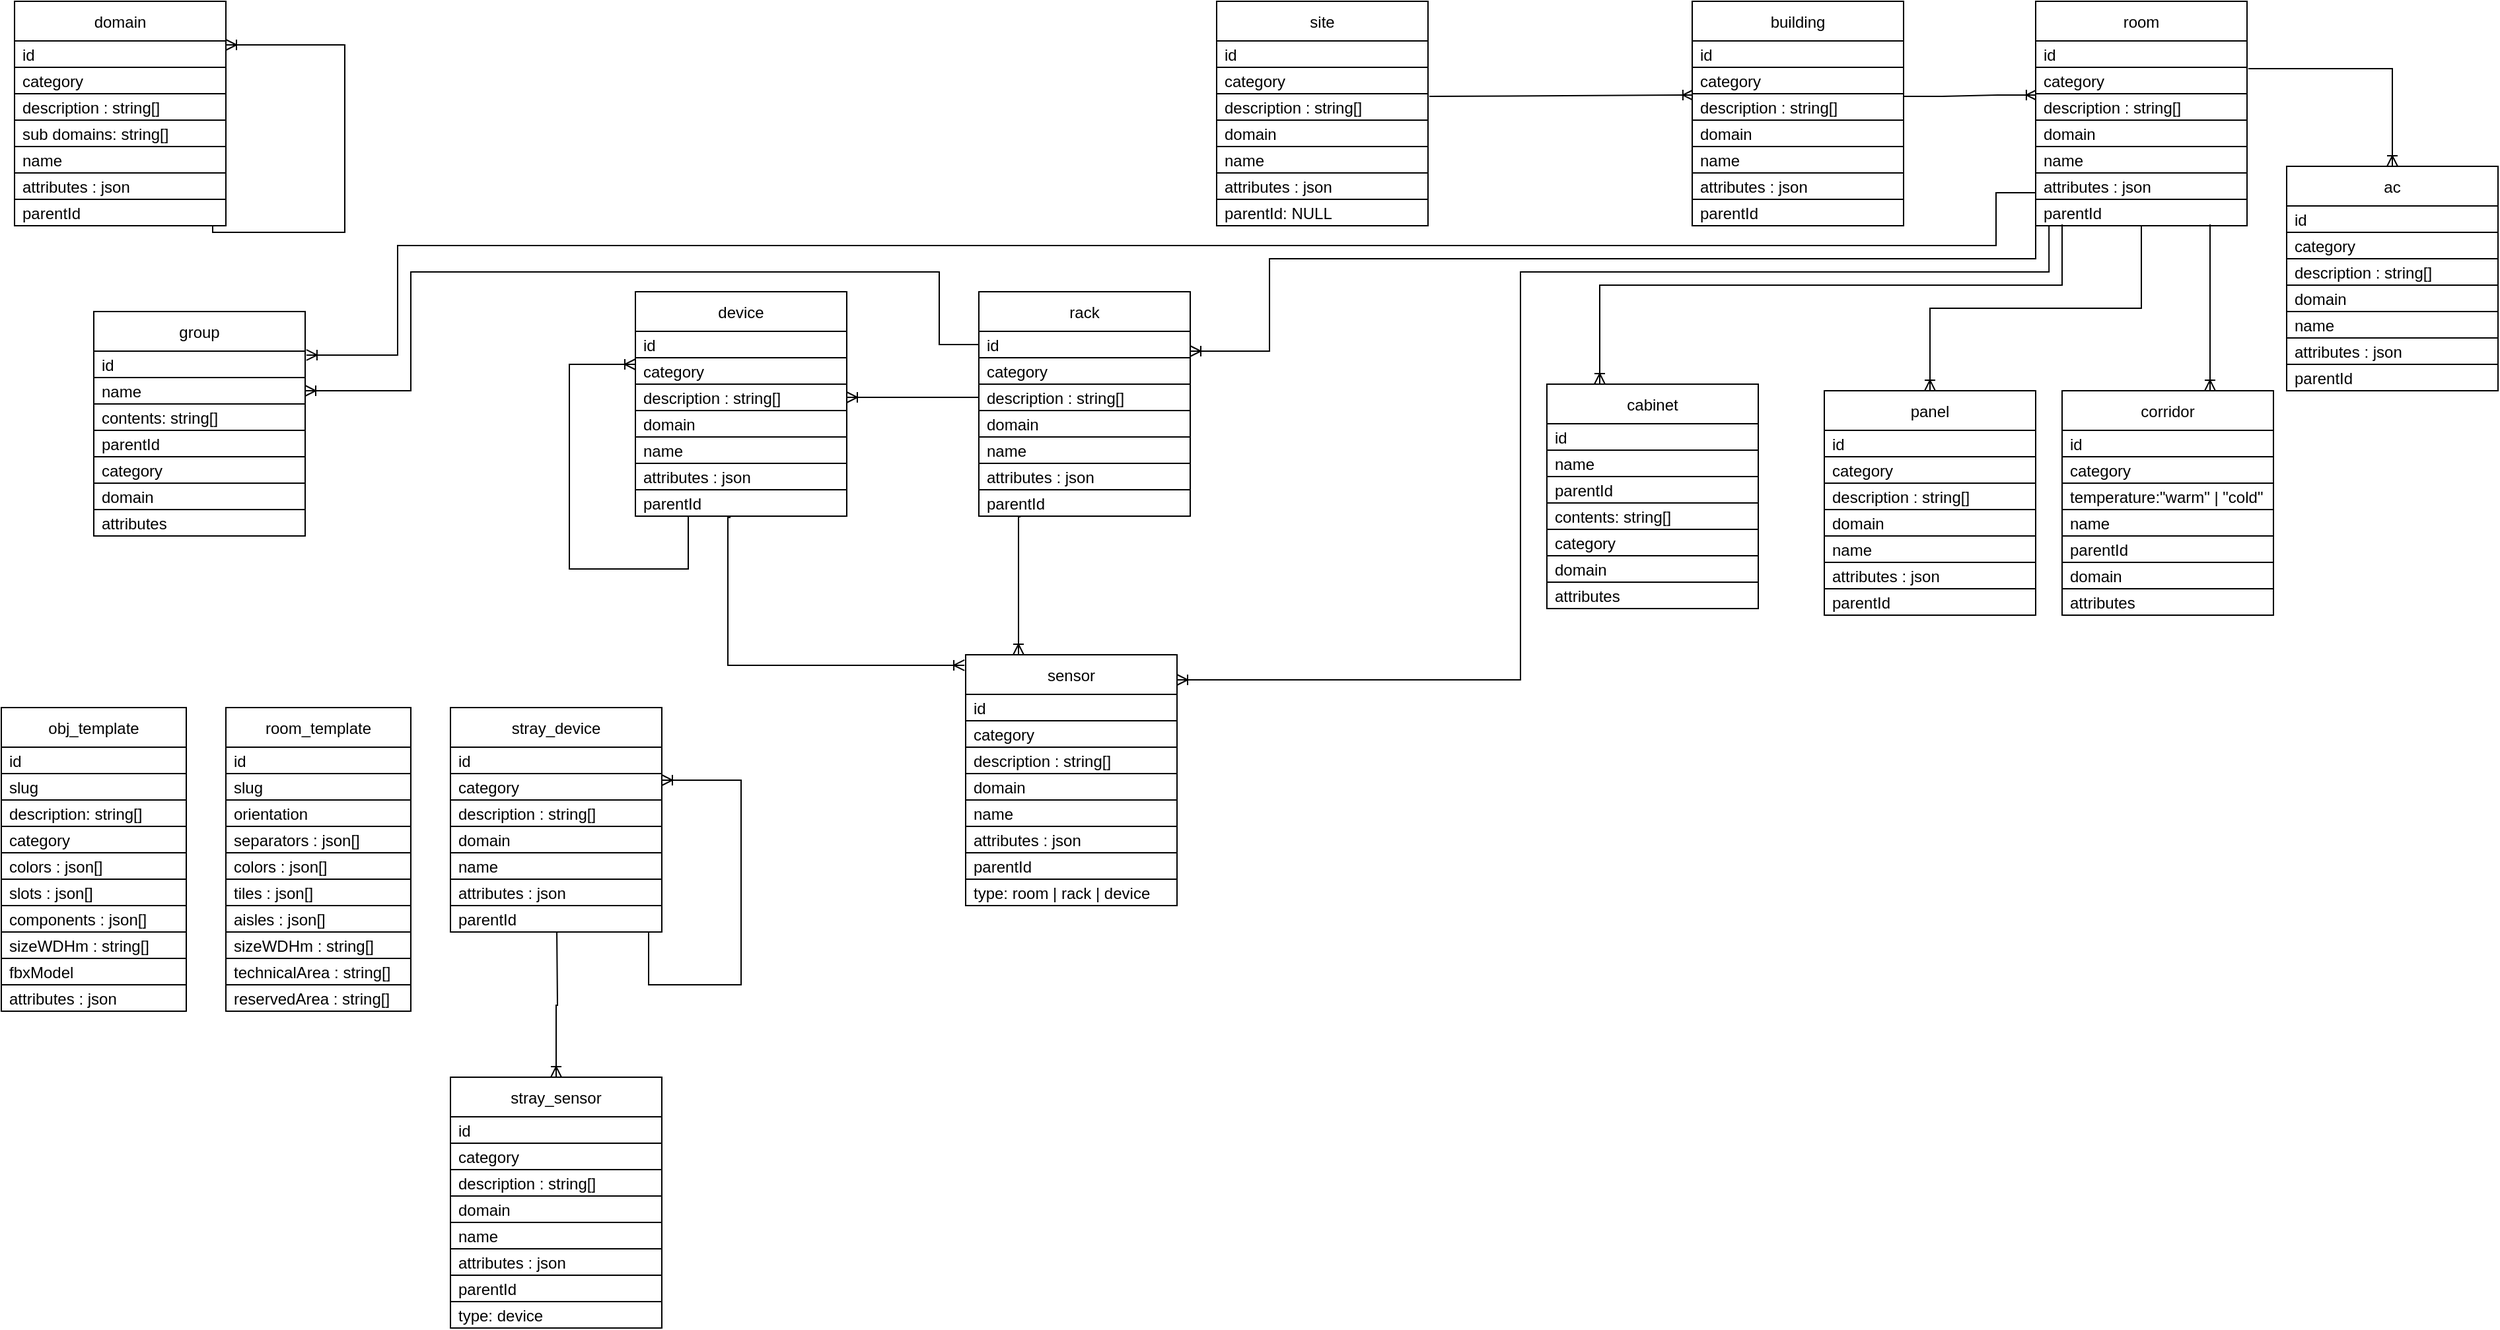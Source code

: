<mxfile version="20.2.2" type="device"><diagram id="meTx0WtoYYpNzqeiQtGs" name="Page-1"><mxGraphModel dx="2613" dy="325" grid="1" gridSize="10" guides="1" tooltips="1" connect="1" arrows="1" fold="1" page="1" pageScale="1" pageWidth="850" pageHeight="1100" math="0" shadow="0"><root><mxCell id="0"/><mxCell id="1" parent="0"/><mxCell id="W4NoNG58DEgdlrmgevyF-1" value="domain" style="swimlane;fontStyle=0;childLayout=stackLayout;horizontal=1;startSize=30;horizontalStack=0;resizeParent=1;resizeParentMax=0;resizeLast=0;collapsible=1;marginBottom=0;fillColor=default;strokeColor=default;fontColor=default;" parent="1" vertex="1"><mxGeometry x="-1040" y="15" width="160" height="170" as="geometry"><mxRectangle x="-50" y="20" width="70" height="30" as="alternateBounds"/></mxGeometry></mxCell><mxCell id="W4NoNG58DEgdlrmgevyF-2" value="id" style="text;strokeColor=default;fillColor=default;align=left;verticalAlign=middle;spacingLeft=4;spacingRight=4;overflow=hidden;points=[[0,0.5],[1,0.5]];portConstraint=eastwest;rotatable=0;fontColor=default;" parent="W4NoNG58DEgdlrmgevyF-1" vertex="1"><mxGeometry y="30" width="160" height="20" as="geometry"/></mxCell><mxCell id="W4NoNG58DEgdlrmgevyF-3" value="category" style="text;strokeColor=default;fillColor=default;align=left;verticalAlign=middle;spacingLeft=4;spacingRight=4;overflow=hidden;points=[[0,0.5],[1,0.5]];portConstraint=eastwest;rotatable=0;fontColor=default;" parent="W4NoNG58DEgdlrmgevyF-1" vertex="1"><mxGeometry y="50" width="160" height="20" as="geometry"/></mxCell><mxCell id="W4NoNG58DEgdlrmgevyF-4" value="description : string[]" style="text;strokeColor=default;fillColor=default;align=left;verticalAlign=middle;spacingLeft=4;spacingRight=4;overflow=hidden;points=[[0,0.5],[1,0.5]];portConstraint=eastwest;rotatable=0;fontColor=default;" parent="W4NoNG58DEgdlrmgevyF-1" vertex="1"><mxGeometry y="70" width="160" height="20" as="geometry"/></mxCell><mxCell id="W4NoNG58DEgdlrmgevyF-47" value="sub domains: string[]" style="text;strokeColor=default;fillColor=default;align=left;verticalAlign=middle;spacingLeft=4;spacingRight=4;overflow=hidden;points=[[0,0.5],[1,0.5]];portConstraint=eastwest;rotatable=0;fontColor=default;" parent="W4NoNG58DEgdlrmgevyF-1" vertex="1"><mxGeometry y="90" width="160" height="20" as="geometry"/></mxCell><mxCell id="W4NoNG58DEgdlrmgevyF-48" value="name" style="text;strokeColor=default;fillColor=default;align=left;verticalAlign=middle;spacingLeft=4;spacingRight=4;overflow=hidden;points=[[0,0.5],[1,0.5]];portConstraint=eastwest;rotatable=0;fontColor=default;" parent="W4NoNG58DEgdlrmgevyF-1" vertex="1"><mxGeometry y="110" width="160" height="20" as="geometry"/></mxCell><mxCell id="W4NoNG58DEgdlrmgevyF-49" value="attributes : json" style="text;strokeColor=default;fillColor=default;align=left;verticalAlign=middle;spacingLeft=4;spacingRight=4;overflow=hidden;points=[[0,0.5],[1,0.5]];portConstraint=eastwest;rotatable=0;fontColor=default;" parent="W4NoNG58DEgdlrmgevyF-1" vertex="1"><mxGeometry y="130" width="160" height="20" as="geometry"/></mxCell><mxCell id="YZww567TsBIArcJfv_mn-127" value="parentId" style="text;strokeColor=default;fillColor=default;align=left;verticalAlign=middle;spacingLeft=4;spacingRight=4;overflow=hidden;points=[[0,0.5],[1,0.5]];portConstraint=eastwest;rotatable=0;fontColor=default;" parent="W4NoNG58DEgdlrmgevyF-1" vertex="1"><mxGeometry y="150" width="160" height="20" as="geometry"/></mxCell><mxCell id="TS3HOMamYgq1db_lCMUw-1" style="edgeStyle=orthogonalEdgeStyle;rounded=0;orthogonalLoop=1;jettySize=auto;html=1;labelBackgroundColor=default;fontColor=default;endArrow=ERoneToMany;endFill=0;strokeColor=default;exitX=0.994;exitY=1;exitDx=0;exitDy=0;exitPerimeter=0;entryX=1;entryY=0.15;entryDx=0;entryDy=0;entryPerimeter=0;" parent="W4NoNG58DEgdlrmgevyF-1" source="YZww567TsBIArcJfv_mn-127" target="W4NoNG58DEgdlrmgevyF-2" edge="1"><mxGeometry relative="1" as="geometry"><mxPoint x="180" y="130" as="sourcePoint"/><mxPoint x="190" y="15" as="targetPoint"/><Array as="points"><mxPoint x="150" y="170"/><mxPoint x="150" y="175"/><mxPoint x="250" y="175"/><mxPoint x="250" y="33"/></Array></mxGeometry></mxCell><mxCell id="W4NoNG58DEgdlrmgevyF-34" value="" style="endArrow=ERoneToMany;html=1;rounded=0;labelBackgroundColor=default;fontColor=default;strokeColor=default;entryX=0.006;entryY=1.05;entryDx=0;entryDy=0;entryPerimeter=0;endFill=0;exitX=1.006;exitY=0.1;exitDx=0;exitDy=0;exitPerimeter=0;" parent="1" source="W4NoNG58DEgdlrmgevyF-55" target="W4NoNG58DEgdlrmgevyF-61" edge="1"><mxGeometry width="50" height="50" relative="1" as="geometry"><mxPoint x="320" y="79" as="sourcePoint"/><mxPoint x="371.96" y="79.01" as="targetPoint"/></mxGeometry></mxCell><mxCell id="W4NoNG58DEgdlrmgevyF-35" value="" style="endArrow=ERoneToMany;html=1;rounded=0;labelBackgroundColor=default;fontColor=default;strokeColor=default;exitX=0.994;exitY=0.1;exitDx=0;exitDy=0;exitPerimeter=0;entryX=0.006;entryY=1.05;entryDx=0;entryDy=0;entryPerimeter=0;edgeStyle=entityRelationEdgeStyle;endFill=0;" parent="1" source="W4NoNG58DEgdlrmgevyF-62" target="W4NoNG58DEgdlrmgevyF-69" edge="1"><mxGeometry width="50" height="50" relative="1" as="geometry"><mxPoint x="511.96" y="80.99" as="sourcePoint"/><mxPoint x="560.98" y="80.99" as="targetPoint"/></mxGeometry></mxCell><mxCell id="W4NoNG58DEgdlrmgevyF-41" value="room_template" style="swimlane;fontStyle=0;childLayout=stackLayout;horizontal=1;startSize=30;horizontalStack=0;resizeParent=1;resizeParentMax=0;resizeLast=0;collapsible=1;marginBottom=0;fontColor=default;strokeColor=default;fillColor=default;" parent="1" vertex="1"><mxGeometry x="-880" y="550" width="140" height="230" as="geometry"/></mxCell><mxCell id="W4NoNG58DEgdlrmgevyF-42" value="id" style="text;strokeColor=default;fillColor=none;align=left;verticalAlign=middle;spacingLeft=4;spacingRight=4;overflow=hidden;points=[[0,0.5],[1,0.5]];portConstraint=eastwest;rotatable=0;fontColor=default;" parent="W4NoNG58DEgdlrmgevyF-41" vertex="1"><mxGeometry y="30" width="140" height="20" as="geometry"/></mxCell><mxCell id="W4NoNG58DEgdlrmgevyF-43" value="slug" style="text;strokeColor=default;fillColor=none;align=left;verticalAlign=middle;spacingLeft=4;spacingRight=4;overflow=hidden;points=[[0,0.5],[1,0.5]];portConstraint=eastwest;rotatable=0;fontColor=default;" parent="W4NoNG58DEgdlrmgevyF-41" vertex="1"><mxGeometry y="50" width="140" height="20" as="geometry"/></mxCell><mxCell id="W4NoNG58DEgdlrmgevyF-44" value="orientation" style="text;strokeColor=default;fillColor=none;align=left;verticalAlign=middle;spacingLeft=4;spacingRight=4;overflow=hidden;points=[[0,0.5],[1,0.5]];portConstraint=eastwest;rotatable=0;fontColor=default;" parent="W4NoNG58DEgdlrmgevyF-41" vertex="1"><mxGeometry y="70" width="140" height="20" as="geometry"/></mxCell><mxCell id="W4NoNG58DEgdlrmgevyF-109" value="separators : json[]" style="text;strokeColor=default;fillColor=none;align=left;verticalAlign=middle;spacingLeft=4;spacingRight=4;overflow=hidden;points=[[0,0.5],[1,0.5]];portConstraint=eastwest;rotatable=0;fontColor=default;" parent="W4NoNG58DEgdlrmgevyF-41" vertex="1"><mxGeometry y="90" width="140" height="20" as="geometry"/></mxCell><mxCell id="W4NoNG58DEgdlrmgevyF-108" value="colors : json[]" style="text;strokeColor=default;fillColor=none;align=left;verticalAlign=middle;spacingLeft=4;spacingRight=4;overflow=hidden;points=[[0,0.5],[1,0.5]];portConstraint=eastwest;rotatable=0;fontColor=default;" parent="W4NoNG58DEgdlrmgevyF-41" vertex="1"><mxGeometry y="110" width="140" height="20" as="geometry"/></mxCell><mxCell id="W4NoNG58DEgdlrmgevyF-107" value="tiles : json[]" style="text;strokeColor=default;fillColor=none;align=left;verticalAlign=middle;spacingLeft=4;spacingRight=4;overflow=hidden;points=[[0,0.5],[1,0.5]];portConstraint=eastwest;rotatable=0;fontColor=default;" parent="W4NoNG58DEgdlrmgevyF-41" vertex="1"><mxGeometry y="130" width="140" height="20" as="geometry"/></mxCell><mxCell id="W4NoNG58DEgdlrmgevyF-106" value="aisles : json[]" style="text;strokeColor=default;fillColor=none;align=left;verticalAlign=middle;spacingLeft=4;spacingRight=4;overflow=hidden;points=[[0,0.5],[1,0.5]];portConstraint=eastwest;rotatable=0;fontColor=default;" parent="W4NoNG58DEgdlrmgevyF-41" vertex="1"><mxGeometry y="150" width="140" height="20" as="geometry"/></mxCell><mxCell id="W4NoNG58DEgdlrmgevyF-105" value="sizeWDHm : string[]" style="text;strokeColor=default;fillColor=none;align=left;verticalAlign=middle;spacingLeft=4;spacingRight=4;overflow=hidden;points=[[0,0.5],[1,0.5]];portConstraint=eastwest;rotatable=0;fontColor=default;" parent="W4NoNG58DEgdlrmgevyF-41" vertex="1"><mxGeometry y="170" width="140" height="20" as="geometry"/></mxCell><mxCell id="W4NoNG58DEgdlrmgevyF-111" value="technicalArea : string[]" style="text;strokeColor=default;fillColor=none;align=left;verticalAlign=middle;spacingLeft=4;spacingRight=4;overflow=hidden;points=[[0,0.5],[1,0.5]];portConstraint=eastwest;rotatable=0;fontColor=default;" parent="W4NoNG58DEgdlrmgevyF-41" vertex="1"><mxGeometry y="190" width="140" height="20" as="geometry"/></mxCell><mxCell id="W4NoNG58DEgdlrmgevyF-110" value="reservedArea : string[] " style="text;strokeColor=default;fillColor=none;align=left;verticalAlign=middle;spacingLeft=4;spacingRight=4;overflow=hidden;points=[[0,0.5],[1,0.5]];portConstraint=eastwest;rotatable=0;fontColor=default;" parent="W4NoNG58DEgdlrmgevyF-41" vertex="1"><mxGeometry y="210" width="140" height="20" as="geometry"/></mxCell><mxCell id="W4NoNG58DEgdlrmgevyF-52" value="site" style="swimlane;fontStyle=0;childLayout=stackLayout;horizontal=1;startSize=30;horizontalStack=0;resizeParent=1;resizeParentMax=0;resizeLast=0;collapsible=1;marginBottom=0;fillColor=default;strokeColor=default;fontColor=default;" parent="1" vertex="1"><mxGeometry x="-130" y="15" width="160" height="170" as="geometry"><mxRectangle x="-50" y="20" width="70" height="30" as="alternateBounds"/></mxGeometry></mxCell><mxCell id="W4NoNG58DEgdlrmgevyF-53" value="id" style="text;strokeColor=default;fillColor=default;align=left;verticalAlign=middle;spacingLeft=4;spacingRight=4;overflow=hidden;points=[[0,0.5],[1,0.5]];portConstraint=eastwest;rotatable=0;fontColor=default;" parent="W4NoNG58DEgdlrmgevyF-52" vertex="1"><mxGeometry y="30" width="160" height="20" as="geometry"/></mxCell><mxCell id="W4NoNG58DEgdlrmgevyF-54" value="category" style="text;strokeColor=default;fillColor=default;align=left;verticalAlign=middle;spacingLeft=4;spacingRight=4;overflow=hidden;points=[[0,0.5],[1,0.5]];portConstraint=eastwest;rotatable=0;fontColor=default;" parent="W4NoNG58DEgdlrmgevyF-52" vertex="1"><mxGeometry y="50" width="160" height="20" as="geometry"/></mxCell><mxCell id="W4NoNG58DEgdlrmgevyF-55" value="description : string[]" style="text;strokeColor=default;fillColor=default;align=left;verticalAlign=middle;spacingLeft=4;spacingRight=4;overflow=hidden;points=[[0,0.5],[1,0.5]];portConstraint=eastwest;rotatable=0;fontColor=default;" parent="W4NoNG58DEgdlrmgevyF-52" vertex="1"><mxGeometry y="70" width="160" height="20" as="geometry"/></mxCell><mxCell id="W4NoNG58DEgdlrmgevyF-56" value="domain" style="text;strokeColor=default;fillColor=default;align=left;verticalAlign=middle;spacingLeft=4;spacingRight=4;overflow=hidden;points=[[0,0.5],[1,0.5]];portConstraint=eastwest;rotatable=0;fontColor=default;" parent="W4NoNG58DEgdlrmgevyF-52" vertex="1"><mxGeometry y="90" width="160" height="20" as="geometry"/></mxCell><mxCell id="W4NoNG58DEgdlrmgevyF-57" value="name" style="text;strokeColor=default;fillColor=default;align=left;verticalAlign=middle;spacingLeft=4;spacingRight=4;overflow=hidden;points=[[0,0.5],[1,0.5]];portConstraint=eastwest;rotatable=0;fontColor=default;" parent="W4NoNG58DEgdlrmgevyF-52" vertex="1"><mxGeometry y="110" width="160" height="20" as="geometry"/></mxCell><mxCell id="W4NoNG58DEgdlrmgevyF-58" value="attributes : json" style="text;strokeColor=default;fillColor=default;align=left;verticalAlign=middle;spacingLeft=4;spacingRight=4;overflow=hidden;points=[[0,0.5],[1,0.5]];portConstraint=eastwest;rotatable=0;fontColor=default;" parent="W4NoNG58DEgdlrmgevyF-52" vertex="1"><mxGeometry y="130" width="160" height="20" as="geometry"/></mxCell><mxCell id="YZww567TsBIArcJfv_mn-128" value="parentId: NULL" style="text;strokeColor=default;fillColor=default;align=left;verticalAlign=middle;spacingLeft=4;spacingRight=4;overflow=hidden;points=[[0,0.5],[1,0.5]];portConstraint=eastwest;rotatable=0;fontColor=default;" parent="W4NoNG58DEgdlrmgevyF-52" vertex="1"><mxGeometry y="150" width="160" height="20" as="geometry"/></mxCell><mxCell id="W4NoNG58DEgdlrmgevyF-59" value="building" style="swimlane;fontStyle=0;childLayout=stackLayout;horizontal=1;startSize=30;horizontalStack=0;resizeParent=1;resizeParentMax=0;resizeLast=0;collapsible=1;marginBottom=0;fillColor=default;strokeColor=default;fontColor=default;" parent="1" vertex="1"><mxGeometry x="230" y="15" width="160" height="170" as="geometry"><mxRectangle x="-50" y="20" width="70" height="30" as="alternateBounds"/></mxGeometry></mxCell><mxCell id="W4NoNG58DEgdlrmgevyF-60" value="id" style="text;strokeColor=default;fillColor=default;align=left;verticalAlign=middle;spacingLeft=4;spacingRight=4;overflow=hidden;points=[[0,0.5],[1,0.5]];portConstraint=eastwest;rotatable=0;fontColor=default;" parent="W4NoNG58DEgdlrmgevyF-59" vertex="1"><mxGeometry y="30" width="160" height="20" as="geometry"/></mxCell><mxCell id="W4NoNG58DEgdlrmgevyF-61" value="category" style="text;strokeColor=default;fillColor=default;align=left;verticalAlign=middle;spacingLeft=4;spacingRight=4;overflow=hidden;points=[[0,0.5],[1,0.5]];portConstraint=eastwest;rotatable=0;fontColor=default;" parent="W4NoNG58DEgdlrmgevyF-59" vertex="1"><mxGeometry y="50" width="160" height="20" as="geometry"/></mxCell><mxCell id="W4NoNG58DEgdlrmgevyF-62" value="description : string[]" style="text;strokeColor=default;fillColor=default;align=left;verticalAlign=middle;spacingLeft=4;spacingRight=4;overflow=hidden;points=[[0,0.5],[1,0.5]];portConstraint=eastwest;rotatable=0;fontColor=default;" parent="W4NoNG58DEgdlrmgevyF-59" vertex="1"><mxGeometry y="70" width="160" height="20" as="geometry"/></mxCell><mxCell id="W4NoNG58DEgdlrmgevyF-63" value="domain" style="text;strokeColor=default;fillColor=default;align=left;verticalAlign=middle;spacingLeft=4;spacingRight=4;overflow=hidden;points=[[0,0.5],[1,0.5]];portConstraint=eastwest;rotatable=0;fontColor=default;" parent="W4NoNG58DEgdlrmgevyF-59" vertex="1"><mxGeometry y="90" width="160" height="20" as="geometry"/></mxCell><mxCell id="W4NoNG58DEgdlrmgevyF-64" value="name" style="text;strokeColor=default;fillColor=default;align=left;verticalAlign=middle;spacingLeft=4;spacingRight=4;overflow=hidden;points=[[0,0.5],[1,0.5]];portConstraint=eastwest;rotatable=0;fontColor=default;" parent="W4NoNG58DEgdlrmgevyF-59" vertex="1"><mxGeometry y="110" width="160" height="20" as="geometry"/></mxCell><mxCell id="W4NoNG58DEgdlrmgevyF-65" value="attributes : json" style="text;strokeColor=default;fillColor=default;align=left;verticalAlign=middle;spacingLeft=4;spacingRight=4;overflow=hidden;points=[[0,0.5],[1,0.5]];portConstraint=eastwest;rotatable=0;fontColor=default;" parent="W4NoNG58DEgdlrmgevyF-59" vertex="1"><mxGeometry y="130" width="160" height="20" as="geometry"/></mxCell><mxCell id="YZww567TsBIArcJfv_mn-129" value="parentId" style="text;strokeColor=default;fillColor=default;align=left;verticalAlign=middle;spacingLeft=4;spacingRight=4;overflow=hidden;points=[[0,0.5],[1,0.5]];portConstraint=eastwest;rotatable=0;fontColor=default;" parent="W4NoNG58DEgdlrmgevyF-59" vertex="1"><mxGeometry y="150" width="160" height="20" as="geometry"/></mxCell><mxCell id="W4NoNG58DEgdlrmgevyF-67" value="room" style="swimlane;fontStyle=0;childLayout=stackLayout;horizontal=1;startSize=30;horizontalStack=0;resizeParent=1;resizeParentMax=0;resizeLast=0;collapsible=1;marginBottom=0;fillColor=default;strokeColor=default;fontColor=default;" parent="1" vertex="1"><mxGeometry x="490" y="15" width="160" height="170" as="geometry"><mxRectangle x="-50" y="20" width="70" height="30" as="alternateBounds"/></mxGeometry></mxCell><mxCell id="W4NoNG58DEgdlrmgevyF-68" value="id" style="text;strokeColor=default;fillColor=default;align=left;verticalAlign=middle;spacingLeft=4;spacingRight=4;overflow=hidden;points=[[0,0.5],[1,0.5]];portConstraint=eastwest;rotatable=0;fontColor=default;" parent="W4NoNG58DEgdlrmgevyF-67" vertex="1"><mxGeometry y="30" width="160" height="20" as="geometry"/></mxCell><mxCell id="W4NoNG58DEgdlrmgevyF-69" value="category" style="text;strokeColor=default;fillColor=default;align=left;verticalAlign=middle;spacingLeft=4;spacingRight=4;overflow=hidden;points=[[0,0.5],[1,0.5]];portConstraint=eastwest;rotatable=0;fontColor=default;" parent="W4NoNG58DEgdlrmgevyF-67" vertex="1"><mxGeometry y="50" width="160" height="20" as="geometry"/></mxCell><mxCell id="W4NoNG58DEgdlrmgevyF-70" value="description : string[]" style="text;strokeColor=default;fillColor=default;align=left;verticalAlign=middle;spacingLeft=4;spacingRight=4;overflow=hidden;points=[[0,0.5],[1,0.5]];portConstraint=eastwest;rotatable=0;fontColor=default;" parent="W4NoNG58DEgdlrmgevyF-67" vertex="1"><mxGeometry y="70" width="160" height="20" as="geometry"/></mxCell><mxCell id="W4NoNG58DEgdlrmgevyF-71" value="domain" style="text;strokeColor=default;fillColor=default;align=left;verticalAlign=middle;spacingLeft=4;spacingRight=4;overflow=hidden;points=[[0,0.5],[1,0.5]];portConstraint=eastwest;rotatable=0;fontColor=default;" parent="W4NoNG58DEgdlrmgevyF-67" vertex="1"><mxGeometry y="90" width="160" height="20" as="geometry"/></mxCell><mxCell id="W4NoNG58DEgdlrmgevyF-72" value="name" style="text;strokeColor=default;fillColor=default;align=left;verticalAlign=middle;spacingLeft=4;spacingRight=4;overflow=hidden;points=[[0,0.5],[1,0.5]];portConstraint=eastwest;rotatable=0;fontColor=default;" parent="W4NoNG58DEgdlrmgevyF-67" vertex="1"><mxGeometry y="110" width="160" height="20" as="geometry"/></mxCell><mxCell id="W4NoNG58DEgdlrmgevyF-73" value="attributes : json" style="text;strokeColor=default;fillColor=default;align=left;verticalAlign=middle;spacingLeft=4;spacingRight=4;overflow=hidden;points=[[0,0.5],[1,0.5]];portConstraint=eastwest;rotatable=0;fontColor=default;" parent="W4NoNG58DEgdlrmgevyF-67" vertex="1"><mxGeometry y="130" width="160" height="20" as="geometry"/></mxCell><mxCell id="W4NoNG58DEgdlrmgevyF-74" value="" style="text;strokeColor=default;fillColor=default;align=left;verticalAlign=middle;spacingLeft=4;spacingRight=4;overflow=hidden;points=[[0,0.5],[1,0.5]];portConstraint=eastwest;rotatable=0;fontColor=default;" parent="W4NoNG58DEgdlrmgevyF-67" vertex="1"><mxGeometry y="150" width="160" as="geometry"/></mxCell><mxCell id="W4NoNG58DEgdlrmgevyF-75" value="" style="text;strokeColor=default;fillColor=default;align=left;verticalAlign=middle;spacingLeft=4;spacingRight=4;overflow=hidden;points=[[0,0.5],[1,0.5]];portConstraint=eastwest;rotatable=0;fontColor=default;" parent="W4NoNG58DEgdlrmgevyF-67" vertex="1"><mxGeometry y="150" width="160" as="geometry"/></mxCell><mxCell id="W4NoNG58DEgdlrmgevyF-81" value="" style="text;strokeColor=default;fillColor=default;align=left;verticalAlign=middle;spacingLeft=4;spacingRight=4;overflow=hidden;points=[[0,0.5],[1,0.5]];portConstraint=eastwest;rotatable=0;fontColor=default;" parent="W4NoNG58DEgdlrmgevyF-67" vertex="1"><mxGeometry y="150" width="160" as="geometry"/></mxCell><mxCell id="YZww567TsBIArcJfv_mn-132" value="parentId" style="text;strokeColor=default;fillColor=default;align=left;verticalAlign=middle;spacingLeft=4;spacingRight=4;overflow=hidden;points=[[0,0.5],[1,0.5]];portConstraint=eastwest;rotatable=0;fontColor=default;" parent="W4NoNG58DEgdlrmgevyF-67" vertex="1"><mxGeometry y="150" width="160" height="20" as="geometry"/></mxCell><mxCell id="W4NoNG58DEgdlrmgevyF-101" style="edgeStyle=orthogonalEdgeStyle;rounded=0;orthogonalLoop=1;jettySize=auto;html=1;exitX=0;exitY=0.5;exitDx=0;exitDy=0;entryX=1;entryY=0.5;entryDx=0;entryDy=0;labelBackgroundColor=default;fontColor=default;endArrow=ERoneToMany;endFill=0;strokeColor=default;" parent="1" source="W4NoNG58DEgdlrmgevyF-82" target="W4NoNG58DEgdlrmgevyF-92" edge="1"><mxGeometry relative="1" as="geometry"><Array as="points"><mxPoint x="-310" y="315"/></Array></mxGeometry></mxCell><mxCell id="W4NoNG58DEgdlrmgevyF-82" value="rack" style="swimlane;fontStyle=0;childLayout=stackLayout;horizontal=1;startSize=30;horizontalStack=0;resizeParent=1;resizeParentMax=0;resizeLast=0;collapsible=1;marginBottom=0;fillColor=default;strokeColor=default;fontColor=default;" parent="1" vertex="1"><mxGeometry x="-310" y="235" width="160" height="170" as="geometry"><mxRectangle x="-50" y="20" width="70" height="30" as="alternateBounds"/></mxGeometry></mxCell><mxCell id="W4NoNG58DEgdlrmgevyF-83" value="id" style="text;strokeColor=default;fillColor=default;align=left;verticalAlign=middle;spacingLeft=4;spacingRight=4;overflow=hidden;points=[[0,0.5],[1,0.5]];portConstraint=eastwest;rotatable=0;fontColor=default;" parent="W4NoNG58DEgdlrmgevyF-82" vertex="1"><mxGeometry y="30" width="160" height="20" as="geometry"/></mxCell><mxCell id="W4NoNG58DEgdlrmgevyF-84" value="category" style="text;strokeColor=default;fillColor=default;align=left;verticalAlign=middle;spacingLeft=4;spacingRight=4;overflow=hidden;points=[[0,0.5],[1,0.5]];portConstraint=eastwest;rotatable=0;fontColor=default;" parent="W4NoNG58DEgdlrmgevyF-82" vertex="1"><mxGeometry y="50" width="160" height="20" as="geometry"/></mxCell><mxCell id="W4NoNG58DEgdlrmgevyF-85" value="description : string[]" style="text;strokeColor=default;fillColor=default;align=left;verticalAlign=middle;spacingLeft=4;spacingRight=4;overflow=hidden;points=[[0,0.5],[1,0.5]];portConstraint=eastwest;rotatable=0;fontColor=default;" parent="W4NoNG58DEgdlrmgevyF-82" vertex="1"><mxGeometry y="70" width="160" height="20" as="geometry"/></mxCell><mxCell id="W4NoNG58DEgdlrmgevyF-86" value="domain" style="text;strokeColor=default;fillColor=default;align=left;verticalAlign=middle;spacingLeft=4;spacingRight=4;overflow=hidden;points=[[0,0.5],[1,0.5]];portConstraint=eastwest;rotatable=0;fontColor=default;" parent="W4NoNG58DEgdlrmgevyF-82" vertex="1"><mxGeometry y="90" width="160" height="20" as="geometry"/></mxCell><mxCell id="W4NoNG58DEgdlrmgevyF-87" value="name" style="text;strokeColor=default;fillColor=default;align=left;verticalAlign=middle;spacingLeft=4;spacingRight=4;overflow=hidden;points=[[0,0.5],[1,0.5]];portConstraint=eastwest;rotatable=0;fontColor=default;" parent="W4NoNG58DEgdlrmgevyF-82" vertex="1"><mxGeometry y="110" width="160" height="20" as="geometry"/></mxCell><mxCell id="W4NoNG58DEgdlrmgevyF-88" value="attributes : json" style="text;strokeColor=default;fillColor=default;align=left;verticalAlign=middle;spacingLeft=4;spacingRight=4;overflow=hidden;points=[[0,0.5],[1,0.5]];portConstraint=eastwest;rotatable=0;fontColor=default;" parent="W4NoNG58DEgdlrmgevyF-82" vertex="1"><mxGeometry y="130" width="160" height="20" as="geometry"/></mxCell><mxCell id="W4NoNG58DEgdlrmgevyF-97" value="parentId" style="text;strokeColor=default;fillColor=default;align=left;verticalAlign=middle;spacingLeft=4;spacingRight=4;overflow=hidden;points=[[0,0.5],[1,0.5]];portConstraint=eastwest;rotatable=0;fontColor=default;" parent="W4NoNG58DEgdlrmgevyF-82" vertex="1"><mxGeometry y="150" width="160" height="20" as="geometry"/></mxCell><mxCell id="W4NoNG58DEgdlrmgevyF-89" value="device" style="swimlane;fontStyle=0;childLayout=stackLayout;horizontal=1;startSize=30;horizontalStack=0;resizeParent=1;resizeParentMax=0;resizeLast=0;collapsible=1;marginBottom=0;fillColor=default;strokeColor=default;fontColor=default;" parent="1" vertex="1"><mxGeometry x="-570" y="235" width="160" height="170" as="geometry"><mxRectangle x="-50" y="20" width="70" height="30" as="alternateBounds"/></mxGeometry></mxCell><mxCell id="W4NoNG58DEgdlrmgevyF-90" value="id" style="text;strokeColor=default;fillColor=default;align=left;verticalAlign=middle;spacingLeft=4;spacingRight=4;overflow=hidden;points=[[0,0.5],[1,0.5]];portConstraint=eastwest;rotatable=0;fontColor=default;" parent="W4NoNG58DEgdlrmgevyF-89" vertex="1"><mxGeometry y="30" width="160" height="20" as="geometry"/></mxCell><mxCell id="W4NoNG58DEgdlrmgevyF-91" value="category" style="text;strokeColor=default;fillColor=default;align=left;verticalAlign=middle;spacingLeft=4;spacingRight=4;overflow=hidden;points=[[0,0.5],[1,0.5]];portConstraint=eastwest;rotatable=0;fontColor=default;" parent="W4NoNG58DEgdlrmgevyF-89" vertex="1"><mxGeometry y="50" width="160" height="20" as="geometry"/></mxCell><mxCell id="W4NoNG58DEgdlrmgevyF-92" value="description : string[]" style="text;strokeColor=default;fillColor=default;align=left;verticalAlign=middle;spacingLeft=4;spacingRight=4;overflow=hidden;points=[[0,0.5],[1,0.5]];portConstraint=eastwest;rotatable=0;fontColor=default;" parent="W4NoNG58DEgdlrmgevyF-89" vertex="1"><mxGeometry y="70" width="160" height="20" as="geometry"/></mxCell><mxCell id="W4NoNG58DEgdlrmgevyF-93" value="domain" style="text;strokeColor=default;fillColor=default;align=left;verticalAlign=middle;spacingLeft=4;spacingRight=4;overflow=hidden;points=[[0,0.5],[1,0.5]];portConstraint=eastwest;rotatable=0;fontColor=default;" parent="W4NoNG58DEgdlrmgevyF-89" vertex="1"><mxGeometry y="90" width="160" height="20" as="geometry"/></mxCell><mxCell id="W4NoNG58DEgdlrmgevyF-94" value="name" style="text;strokeColor=default;fillColor=default;align=left;verticalAlign=middle;spacingLeft=4;spacingRight=4;overflow=hidden;points=[[0,0.5],[1,0.5]];portConstraint=eastwest;rotatable=0;fontColor=default;" parent="W4NoNG58DEgdlrmgevyF-89" vertex="1"><mxGeometry y="110" width="160" height="20" as="geometry"/></mxCell><mxCell id="W4NoNG58DEgdlrmgevyF-95" value="attributes : json" style="text;strokeColor=default;fillColor=default;align=left;verticalAlign=middle;spacingLeft=4;spacingRight=4;overflow=hidden;points=[[0,0.5],[1,0.5]];portConstraint=eastwest;rotatable=0;fontColor=default;" parent="W4NoNG58DEgdlrmgevyF-89" vertex="1"><mxGeometry y="130" width="160" height="20" as="geometry"/></mxCell><mxCell id="W4NoNG58DEgdlrmgevyF-96" value="parentId" style="text;strokeColor=default;fillColor=default;align=left;verticalAlign=middle;spacingLeft=4;spacingRight=4;overflow=hidden;points=[[0,0.5],[1,0.5]];portConstraint=eastwest;rotatable=0;fontColor=default;" parent="W4NoNG58DEgdlrmgevyF-89" vertex="1"><mxGeometry y="150" width="160" height="20" as="geometry"/></mxCell><mxCell id="YZww567TsBIArcJfv_mn-25" style="edgeStyle=orthogonalEdgeStyle;rounded=0;orthogonalLoop=1;jettySize=auto;html=1;labelBackgroundColor=default;fontColor=default;endArrow=ERoneToMany;endFill=0;strokeColor=default;exitX=0.25;exitY=1;exitDx=0;exitDy=0;" parent="W4NoNG58DEgdlrmgevyF-89" source="W4NoNG58DEgdlrmgevyF-89" edge="1"><mxGeometry relative="1" as="geometry"><mxPoint x="65" y="198" as="sourcePoint"/><mxPoint y="55" as="targetPoint"/><Array as="points"><mxPoint x="40" y="210"/><mxPoint x="-50" y="210"/><mxPoint x="-50" y="55"/></Array></mxGeometry></mxCell><mxCell id="W4NoNG58DEgdlrmgevyF-98" value="" style="endArrow=ERoneToMany;html=1;rounded=0;labelBackgroundColor=default;fontColor=default;strokeColor=default;edgeStyle=orthogonalEdgeStyle;endFill=0;exitX=0;exitY=0.5;exitDx=0;exitDy=0;" parent="1" source="W4NoNG58DEgdlrmgevyF-72" edge="1"><mxGeometry width="50" height="50" relative="1" as="geometry"><mxPoint x="440" y="270" as="sourcePoint"/><mxPoint x="-150" y="280" as="targetPoint"/><Array as="points"><mxPoint x="490" y="210"/><mxPoint x="-90" y="210"/><mxPoint x="-90" y="280"/></Array></mxGeometry></mxCell><mxCell id="W4NoNG58DEgdlrmgevyF-119" value="obj_template" style="swimlane;fontStyle=0;childLayout=stackLayout;horizontal=1;startSize=30;horizontalStack=0;resizeParent=1;resizeParentMax=0;resizeLast=0;collapsible=1;marginBottom=0;fontColor=default;strokeColor=default;fillColor=default;" parent="1" vertex="1"><mxGeometry x="-1050" y="550" width="140" height="230" as="geometry"/></mxCell><mxCell id="W4NoNG58DEgdlrmgevyF-120" value="id" style="text;strokeColor=default;fillColor=none;align=left;verticalAlign=middle;spacingLeft=4;spacingRight=4;overflow=hidden;points=[[0,0.5],[1,0.5]];portConstraint=eastwest;rotatable=0;fontColor=default;" parent="W4NoNG58DEgdlrmgevyF-119" vertex="1"><mxGeometry y="30" width="140" height="20" as="geometry"/></mxCell><mxCell id="W4NoNG58DEgdlrmgevyF-121" value="slug" style="text;strokeColor=default;fillColor=none;align=left;verticalAlign=middle;spacingLeft=4;spacingRight=4;overflow=hidden;points=[[0,0.5],[1,0.5]];portConstraint=eastwest;rotatable=0;fontColor=default;" parent="W4NoNG58DEgdlrmgevyF-119" vertex="1"><mxGeometry y="50" width="140" height="20" as="geometry"/></mxCell><mxCell id="W4NoNG58DEgdlrmgevyF-122" value="description: string[]" style="text;strokeColor=default;fillColor=none;align=left;verticalAlign=middle;spacingLeft=4;spacingRight=4;overflow=hidden;points=[[0,0.5],[1,0.5]];portConstraint=eastwest;rotatable=0;fontColor=default;" parent="W4NoNG58DEgdlrmgevyF-119" vertex="1"><mxGeometry y="70" width="140" height="20" as="geometry"/></mxCell><mxCell id="W4NoNG58DEgdlrmgevyF-123" value="category" style="text;strokeColor=default;fillColor=none;align=left;verticalAlign=middle;spacingLeft=4;spacingRight=4;overflow=hidden;points=[[0,0.5],[1,0.5]];portConstraint=eastwest;rotatable=0;fontColor=default;" parent="W4NoNG58DEgdlrmgevyF-119" vertex="1"><mxGeometry y="90" width="140" height="20" as="geometry"/></mxCell><mxCell id="W4NoNG58DEgdlrmgevyF-124" value="colors : json[]" style="text;strokeColor=default;fillColor=none;align=left;verticalAlign=middle;spacingLeft=4;spacingRight=4;overflow=hidden;points=[[0,0.5],[1,0.5]];portConstraint=eastwest;rotatable=0;fontColor=default;" parent="W4NoNG58DEgdlrmgevyF-119" vertex="1"><mxGeometry y="110" width="140" height="20" as="geometry"/></mxCell><mxCell id="W4NoNG58DEgdlrmgevyF-125" value="slots : json[]" style="text;strokeColor=default;fillColor=none;align=left;verticalAlign=middle;spacingLeft=4;spacingRight=4;overflow=hidden;points=[[0,0.5],[1,0.5]];portConstraint=eastwest;rotatable=0;fontColor=default;" parent="W4NoNG58DEgdlrmgevyF-119" vertex="1"><mxGeometry y="130" width="140" height="20" as="geometry"/></mxCell><mxCell id="W4NoNG58DEgdlrmgevyF-126" value="components : json[]" style="text;strokeColor=default;fillColor=none;align=left;verticalAlign=middle;spacingLeft=4;spacingRight=4;overflow=hidden;points=[[0,0.5],[1,0.5]];portConstraint=eastwest;rotatable=0;fontColor=default;" parent="W4NoNG58DEgdlrmgevyF-119" vertex="1"><mxGeometry y="150" width="140" height="20" as="geometry"/></mxCell><mxCell id="W4NoNG58DEgdlrmgevyF-127" value="sizeWDHm : string[]" style="text;strokeColor=default;fillColor=none;align=left;verticalAlign=middle;spacingLeft=4;spacingRight=4;overflow=hidden;points=[[0,0.5],[1,0.5]];portConstraint=eastwest;rotatable=0;fontColor=default;" parent="W4NoNG58DEgdlrmgevyF-119" vertex="1"><mxGeometry y="170" width="140" height="20" as="geometry"/></mxCell><mxCell id="W4NoNG58DEgdlrmgevyF-128" value="fbxModel" style="text;strokeColor=default;fillColor=none;align=left;verticalAlign=middle;spacingLeft=4;spacingRight=4;overflow=hidden;points=[[0,0.5],[1,0.5]];portConstraint=eastwest;rotatable=0;fontColor=default;" parent="W4NoNG58DEgdlrmgevyF-119" vertex="1"><mxGeometry y="190" width="140" height="20" as="geometry"/></mxCell><mxCell id="W4NoNG58DEgdlrmgevyF-129" value="attributes : json" style="text;strokeColor=default;fillColor=none;align=left;verticalAlign=middle;spacingLeft=4;spacingRight=4;overflow=hidden;points=[[0,0.5],[1,0.5]];portConstraint=eastwest;rotatable=0;fontColor=default;" parent="W4NoNG58DEgdlrmgevyF-119" vertex="1"><mxGeometry y="210" width="140" height="20" as="geometry"/></mxCell><mxCell id="YZww567TsBIArcJfv_mn-1" value="sensor" style="swimlane;fontStyle=0;childLayout=stackLayout;horizontal=1;startSize=30;horizontalStack=0;resizeParent=1;resizeParentMax=0;resizeLast=0;collapsible=1;marginBottom=0;fillColor=default;strokeColor=default;fontColor=default;" parent="1" vertex="1"><mxGeometry x="-320" y="510" width="160" height="190" as="geometry"><mxRectangle x="-50" y="20" width="70" height="30" as="alternateBounds"/></mxGeometry></mxCell><mxCell id="YZww567TsBIArcJfv_mn-2" value="id" style="text;strokeColor=default;fillColor=default;align=left;verticalAlign=middle;spacingLeft=4;spacingRight=4;overflow=hidden;points=[[0,0.5],[1,0.5]];portConstraint=eastwest;rotatable=0;fontColor=default;" parent="YZww567TsBIArcJfv_mn-1" vertex="1"><mxGeometry y="30" width="160" height="20" as="geometry"/></mxCell><mxCell id="YZww567TsBIArcJfv_mn-3" value="category" style="text;strokeColor=default;fillColor=default;align=left;verticalAlign=middle;spacingLeft=4;spacingRight=4;overflow=hidden;points=[[0,0.5],[1,0.5]];portConstraint=eastwest;rotatable=0;fontColor=default;" parent="YZww567TsBIArcJfv_mn-1" vertex="1"><mxGeometry y="50" width="160" height="20" as="geometry"/></mxCell><mxCell id="YZww567TsBIArcJfv_mn-4" value="description : string[]" style="text;strokeColor=default;fillColor=default;align=left;verticalAlign=middle;spacingLeft=4;spacingRight=4;overflow=hidden;points=[[0,0.5],[1,0.5]];portConstraint=eastwest;rotatable=0;fontColor=default;" parent="YZww567TsBIArcJfv_mn-1" vertex="1"><mxGeometry y="70" width="160" height="20" as="geometry"/></mxCell><mxCell id="YZww567TsBIArcJfv_mn-5" value="domain" style="text;strokeColor=default;fillColor=default;align=left;verticalAlign=middle;spacingLeft=4;spacingRight=4;overflow=hidden;points=[[0,0.5],[1,0.5]];portConstraint=eastwest;rotatable=0;fontColor=default;" parent="YZww567TsBIArcJfv_mn-1" vertex="1"><mxGeometry y="90" width="160" height="20" as="geometry"/></mxCell><mxCell id="YZww567TsBIArcJfv_mn-6" value="name" style="text;strokeColor=default;fillColor=default;align=left;verticalAlign=middle;spacingLeft=4;spacingRight=4;overflow=hidden;points=[[0,0.5],[1,0.5]];portConstraint=eastwest;rotatable=0;fontColor=default;" parent="YZww567TsBIArcJfv_mn-1" vertex="1"><mxGeometry y="110" width="160" height="20" as="geometry"/></mxCell><mxCell id="YZww567TsBIArcJfv_mn-7" value="attributes : json" style="text;strokeColor=default;fillColor=default;align=left;verticalAlign=middle;spacingLeft=4;spacingRight=4;overflow=hidden;points=[[0,0.5],[1,0.5]];portConstraint=eastwest;rotatable=0;fontColor=default;" parent="YZww567TsBIArcJfv_mn-1" vertex="1"><mxGeometry y="130" width="160" height="20" as="geometry"/></mxCell><mxCell id="YZww567TsBIArcJfv_mn-8" value="parentId" style="text;strokeColor=default;fillColor=default;align=left;verticalAlign=middle;spacingLeft=4;spacingRight=4;overflow=hidden;points=[[0,0.5],[1,0.5]];portConstraint=eastwest;rotatable=0;fontColor=default;" parent="YZww567TsBIArcJfv_mn-1" vertex="1"><mxGeometry y="150" width="160" height="20" as="geometry"/></mxCell><mxCell id="f9zaM7w2JXuYj74toVi2-1" value="type: room | rack | device" style="text;strokeColor=default;fillColor=default;align=left;verticalAlign=middle;spacingLeft=4;spacingRight=4;overflow=hidden;points=[[0,0.5],[1,0.5]];portConstraint=eastwest;rotatable=0;fontColor=default;" parent="YZww567TsBIArcJfv_mn-1" vertex="1"><mxGeometry y="170" width="160" height="20" as="geometry"/></mxCell><mxCell id="YZww567TsBIArcJfv_mn-26" style="edgeStyle=orthogonalEdgeStyle;rounded=0;orthogonalLoop=1;jettySize=auto;html=1;entryX=0.25;entryY=0;entryDx=0;entryDy=0;labelBackgroundColor=default;fontColor=default;endArrow=ERoneToMany;endFill=0;strokeColor=default;exitX=0.194;exitY=1.05;exitDx=0;exitDy=0;exitPerimeter=0;" parent="1" source="W4NoNG58DEgdlrmgevyF-97" target="YZww567TsBIArcJfv_mn-1" edge="1"><mxGeometry relative="1" as="geometry"><mxPoint x="530" y="420" as="sourcePoint"/><mxPoint x="450" y="435" as="targetPoint"/><Array as="points"><mxPoint x="-279" y="405"/><mxPoint x="-280" y="405"/></Array></mxGeometry></mxCell><mxCell id="YZww567TsBIArcJfv_mn-27" style="edgeStyle=orthogonalEdgeStyle;rounded=0;orthogonalLoop=1;jettySize=auto;html=1;labelBackgroundColor=default;fontColor=default;endArrow=ERoneToMany;endFill=0;strokeColor=default;entryX=1;entryY=0.1;entryDx=0;entryDy=0;exitX=0.063;exitY=1;exitDx=0;exitDy=0;exitPerimeter=0;entryPerimeter=0;" parent="1" source="YZww567TsBIArcJfv_mn-132" target="YZww567TsBIArcJfv_mn-1" edge="1"><mxGeometry relative="1" as="geometry"><mxPoint x="500" y="190" as="sourcePoint"/><mxPoint x="100" y="520" as="targetPoint"/><Array as="points"><mxPoint x="500" y="220"/><mxPoint x="100" y="220"/><mxPoint x="100" y="529"/></Array></mxGeometry></mxCell><mxCell id="YZww567TsBIArcJfv_mn-30" value="ac" style="swimlane;fontStyle=0;childLayout=stackLayout;horizontal=1;startSize=30;horizontalStack=0;resizeParent=1;resizeParentMax=0;resizeLast=0;collapsible=1;marginBottom=0;fillColor=default;strokeColor=default;fontColor=default;" parent="1" vertex="1"><mxGeometry x="680" y="140" width="160" height="170" as="geometry"><mxRectangle x="-50" y="20" width="70" height="30" as="alternateBounds"/></mxGeometry></mxCell><mxCell id="YZww567TsBIArcJfv_mn-31" value="id" style="text;strokeColor=default;fillColor=default;align=left;verticalAlign=middle;spacingLeft=4;spacingRight=4;overflow=hidden;points=[[0,0.5],[1,0.5]];portConstraint=eastwest;rotatable=0;fontColor=default;" parent="YZww567TsBIArcJfv_mn-30" vertex="1"><mxGeometry y="30" width="160" height="20" as="geometry"/></mxCell><mxCell id="YZww567TsBIArcJfv_mn-32" value="category" style="text;strokeColor=default;fillColor=default;align=left;verticalAlign=middle;spacingLeft=4;spacingRight=4;overflow=hidden;points=[[0,0.5],[1,0.5]];portConstraint=eastwest;rotatable=0;fontColor=default;" parent="YZww567TsBIArcJfv_mn-30" vertex="1"><mxGeometry y="50" width="160" height="20" as="geometry"/></mxCell><mxCell id="YZww567TsBIArcJfv_mn-33" value="description : string[]" style="text;strokeColor=default;fillColor=default;align=left;verticalAlign=middle;spacingLeft=4;spacingRight=4;overflow=hidden;points=[[0,0.5],[1,0.5]];portConstraint=eastwest;rotatable=0;fontColor=default;" parent="YZww567TsBIArcJfv_mn-30" vertex="1"><mxGeometry y="70" width="160" height="20" as="geometry"/></mxCell><mxCell id="YZww567TsBIArcJfv_mn-34" value="domain" style="text;strokeColor=default;fillColor=default;align=left;verticalAlign=middle;spacingLeft=4;spacingRight=4;overflow=hidden;points=[[0,0.5],[1,0.5]];portConstraint=eastwest;rotatable=0;fontColor=default;" parent="YZww567TsBIArcJfv_mn-30" vertex="1"><mxGeometry y="90" width="160" height="20" as="geometry"/></mxCell><mxCell id="YZww567TsBIArcJfv_mn-35" value="name" style="text;strokeColor=default;fillColor=default;align=left;verticalAlign=middle;spacingLeft=4;spacingRight=4;overflow=hidden;points=[[0,0.5],[1,0.5]];portConstraint=eastwest;rotatable=0;fontColor=default;" parent="YZww567TsBIArcJfv_mn-30" vertex="1"><mxGeometry y="110" width="160" height="20" as="geometry"/></mxCell><mxCell id="YZww567TsBIArcJfv_mn-36" value="attributes : json" style="text;strokeColor=default;fillColor=default;align=left;verticalAlign=middle;spacingLeft=4;spacingRight=4;overflow=hidden;points=[[0,0.5],[1,0.5]];portConstraint=eastwest;rotatable=0;fontColor=default;" parent="YZww567TsBIArcJfv_mn-30" vertex="1"><mxGeometry y="130" width="160" height="20" as="geometry"/></mxCell><mxCell id="YZww567TsBIArcJfv_mn-37" value="" style="text;strokeColor=default;fillColor=default;align=left;verticalAlign=middle;spacingLeft=4;spacingRight=4;overflow=hidden;points=[[0,0.5],[1,0.5]];portConstraint=eastwest;rotatable=0;fontColor=default;" parent="YZww567TsBIArcJfv_mn-30" vertex="1"><mxGeometry y="150" width="160" as="geometry"/></mxCell><mxCell id="YZww567TsBIArcJfv_mn-56" value="parentId" style="text;strokeColor=default;fillColor=default;align=left;verticalAlign=middle;spacingLeft=4;spacingRight=4;overflow=hidden;points=[[0,0.5],[1,0.5]];portConstraint=eastwest;rotatable=0;fontColor=default;" parent="YZww567TsBIArcJfv_mn-30" vertex="1"><mxGeometry y="150" width="160" height="20" as="geometry"/></mxCell><mxCell id="YZww567TsBIArcJfv_mn-46" value="corridor" style="swimlane;fontStyle=0;childLayout=stackLayout;horizontal=1;startSize=30;horizontalStack=0;resizeParent=1;resizeParentMax=0;resizeLast=0;collapsible=1;marginBottom=0;fillColor=default;strokeColor=default;fontColor=default;" parent="1" vertex="1"><mxGeometry x="510" y="310" width="160" height="170" as="geometry"><mxRectangle x="-50" y="20" width="70" height="30" as="alternateBounds"/></mxGeometry></mxCell><mxCell id="YZww567TsBIArcJfv_mn-47" value="id" style="text;strokeColor=default;fillColor=default;align=left;verticalAlign=middle;spacingLeft=4;spacingRight=4;overflow=hidden;points=[[0,0.5],[1,0.5]];portConstraint=eastwest;rotatable=0;fontColor=default;" parent="YZww567TsBIArcJfv_mn-46" vertex="1"><mxGeometry y="30" width="160" height="20" as="geometry"/></mxCell><mxCell id="YZww567TsBIArcJfv_mn-48" value="category" style="text;strokeColor=default;fillColor=default;align=left;verticalAlign=middle;spacingLeft=4;spacingRight=4;overflow=hidden;points=[[0,0.5],[1,0.5]];portConstraint=eastwest;rotatable=0;fontColor=default;" parent="YZww567TsBIArcJfv_mn-46" vertex="1"><mxGeometry y="50" width="160" height="20" as="geometry"/></mxCell><mxCell id="YZww567TsBIArcJfv_mn-49" value="temperature:&quot;warm&quot; | &quot;cold&quot;" style="text;strokeColor=default;fillColor=default;align=left;verticalAlign=middle;spacingLeft=4;spacingRight=4;overflow=hidden;points=[[0,0.5],[1,0.5]];portConstraint=eastwest;rotatable=0;fontColor=default;" parent="YZww567TsBIArcJfv_mn-46" vertex="1"><mxGeometry y="70" width="160" height="20" as="geometry"/></mxCell><mxCell id="YZww567TsBIArcJfv_mn-50" value="name" style="text;strokeColor=default;fillColor=default;align=left;verticalAlign=middle;spacingLeft=4;spacingRight=4;overflow=hidden;points=[[0,0.5],[1,0.5]];portConstraint=eastwest;rotatable=0;fontColor=default;" parent="YZww567TsBIArcJfv_mn-46" vertex="1"><mxGeometry y="90" width="160" height="20" as="geometry"/></mxCell><mxCell id="YZww567TsBIArcJfv_mn-51" value="parentId" style="text;strokeColor=default;fillColor=default;align=left;verticalAlign=middle;spacingLeft=4;spacingRight=4;overflow=hidden;points=[[0,0.5],[1,0.5]];portConstraint=eastwest;rotatable=0;fontColor=default;" parent="YZww567TsBIArcJfv_mn-46" vertex="1"><mxGeometry y="110" width="160" height="20" as="geometry"/></mxCell><mxCell id="YZww567TsBIArcJfv_mn-52" value="" style="text;strokeColor=default;fillColor=default;align=left;verticalAlign=middle;spacingLeft=4;spacingRight=4;overflow=hidden;points=[[0,0.5],[1,0.5]];portConstraint=eastwest;rotatable=0;fontColor=default;" parent="YZww567TsBIArcJfv_mn-46" vertex="1"><mxGeometry y="130" width="160" as="geometry"/></mxCell><mxCell id="YZww567TsBIArcJfv_mn-53" value="" style="text;strokeColor=default;fillColor=default;align=left;verticalAlign=middle;spacingLeft=4;spacingRight=4;overflow=hidden;points=[[0,0.5],[1,0.5]];portConstraint=eastwest;rotatable=0;fontColor=default;" parent="YZww567TsBIArcJfv_mn-46" vertex="1"><mxGeometry y="130" width="160" as="geometry"/></mxCell><mxCell id="f9zaM7w2JXuYj74toVi2-12" value="domain" style="text;strokeColor=default;fillColor=default;align=left;verticalAlign=middle;spacingLeft=4;spacingRight=4;overflow=hidden;points=[[0,0.5],[1,0.5]];portConstraint=eastwest;rotatable=0;fontColor=default;" parent="YZww567TsBIArcJfv_mn-46" vertex="1"><mxGeometry y="130" width="160" height="20" as="geometry"/></mxCell><mxCell id="f9zaM7w2JXuYj74toVi2-13" value="attributes" style="text;strokeColor=default;fillColor=default;align=left;verticalAlign=middle;spacingLeft=4;spacingRight=4;overflow=hidden;points=[[0,0.5],[1,0.5]];portConstraint=eastwest;rotatable=0;fontColor=default;" parent="YZww567TsBIArcJfv_mn-46" vertex="1"><mxGeometry y="150" width="160" height="20" as="geometry"/></mxCell><mxCell id="YZww567TsBIArcJfv_mn-76" value="group" style="swimlane;fontStyle=0;childLayout=stackLayout;horizontal=1;startSize=30;horizontalStack=0;resizeParent=1;resizeParentMax=0;resizeLast=0;collapsible=1;marginBottom=0;fillColor=default;strokeColor=default;fontColor=default;" parent="1" vertex="1"><mxGeometry x="-980" y="250" width="160" height="170" as="geometry"><mxRectangle x="-50" y="20" width="70" height="30" as="alternateBounds"/></mxGeometry></mxCell><mxCell id="YZww567TsBIArcJfv_mn-77" value="id" style="text;strokeColor=default;fillColor=default;align=left;verticalAlign=middle;spacingLeft=4;spacingRight=4;overflow=hidden;points=[[0,0.5],[1,0.5]];portConstraint=eastwest;rotatable=0;fontColor=default;" parent="YZww567TsBIArcJfv_mn-76" vertex="1"><mxGeometry y="30" width="160" height="20" as="geometry"/></mxCell><mxCell id="YZww567TsBIArcJfv_mn-78" value="name" style="text;strokeColor=default;fillColor=default;align=left;verticalAlign=middle;spacingLeft=4;spacingRight=4;overflow=hidden;points=[[0,0.5],[1,0.5]];portConstraint=eastwest;rotatable=0;fontColor=default;" parent="YZww567TsBIArcJfv_mn-76" vertex="1"><mxGeometry y="50" width="160" height="20" as="geometry"/></mxCell><mxCell id="YZww567TsBIArcJfv_mn-80" value="contents: string[]" style="text;strokeColor=default;fillColor=default;align=left;verticalAlign=middle;spacingLeft=4;spacingRight=4;overflow=hidden;points=[[0,0.5],[1,0.5]];portConstraint=eastwest;rotatable=0;fontColor=default;" parent="YZww567TsBIArcJfv_mn-76" vertex="1"><mxGeometry y="70" width="160" height="20" as="geometry"/></mxCell><mxCell id="YZww567TsBIArcJfv_mn-81" value="" style="text;strokeColor=default;fillColor=default;align=left;verticalAlign=middle;spacingLeft=4;spacingRight=4;overflow=hidden;points=[[0,0.5],[1,0.5]];portConstraint=eastwest;rotatable=0;fontColor=default;" parent="YZww567TsBIArcJfv_mn-76" vertex="1"><mxGeometry y="90" width="160" as="geometry"/></mxCell><mxCell id="YZww567TsBIArcJfv_mn-82" value="" style="text;strokeColor=default;fillColor=default;align=left;verticalAlign=middle;spacingLeft=4;spacingRight=4;overflow=hidden;points=[[0,0.5],[1,0.5]];portConstraint=eastwest;rotatable=0;fontColor=default;" parent="YZww567TsBIArcJfv_mn-76" vertex="1"><mxGeometry y="90" width="160" as="geometry"/></mxCell><mxCell id="n8fVI4wy0NXqHB7AvWqt-1" value="parentId" style="text;strokeColor=default;fillColor=default;align=left;verticalAlign=middle;spacingLeft=4;spacingRight=4;overflow=hidden;points=[[0,0.5],[1,0.5]];portConstraint=eastwest;rotatable=0;fontColor=default;" parent="YZww567TsBIArcJfv_mn-76" vertex="1"><mxGeometry y="90" width="160" height="20" as="geometry"/></mxCell><mxCell id="f9zaM7w2JXuYj74toVi2-21" value="category" style="text;strokeColor=default;fillColor=default;align=left;verticalAlign=middle;spacingLeft=4;spacingRight=4;overflow=hidden;points=[[0,0.5],[1,0.5]];portConstraint=eastwest;rotatable=0;fontColor=default;" parent="YZww567TsBIArcJfv_mn-76" vertex="1"><mxGeometry y="110" width="160" height="20" as="geometry"/></mxCell><mxCell id="f9zaM7w2JXuYj74toVi2-22" value="domain" style="text;strokeColor=default;fillColor=default;align=left;verticalAlign=middle;spacingLeft=4;spacingRight=4;overflow=hidden;points=[[0,0.5],[1,0.5]];portConstraint=eastwest;rotatable=0;fontColor=default;" parent="YZww567TsBIArcJfv_mn-76" vertex="1"><mxGeometry y="130" width="160" height="20" as="geometry"/></mxCell><mxCell id="f9zaM7w2JXuYj74toVi2-23" value="attributes" style="text;strokeColor=default;fillColor=default;align=left;verticalAlign=middle;spacingLeft=4;spacingRight=4;overflow=hidden;points=[[0,0.5],[1,0.5]];portConstraint=eastwest;rotatable=0;fontColor=default;" parent="YZww567TsBIArcJfv_mn-76" vertex="1"><mxGeometry y="150" width="160" height="20" as="geometry"/></mxCell><mxCell id="YZww567TsBIArcJfv_mn-93" value="cabinet" style="swimlane;fontStyle=0;childLayout=stackLayout;horizontal=1;startSize=30;horizontalStack=0;resizeParent=1;resizeParentMax=0;resizeLast=0;collapsible=1;marginBottom=0;fillColor=default;strokeColor=default;fontColor=default;" parent="1" vertex="1"><mxGeometry x="120" y="305" width="160" height="170" as="geometry"><mxRectangle x="-50" y="20" width="70" height="30" as="alternateBounds"/></mxGeometry></mxCell><mxCell id="YZww567TsBIArcJfv_mn-94" value="id" style="text;strokeColor=default;fillColor=default;align=left;verticalAlign=middle;spacingLeft=4;spacingRight=4;overflow=hidden;points=[[0,0.5],[1,0.5]];portConstraint=eastwest;rotatable=0;fontColor=default;" parent="YZww567TsBIArcJfv_mn-93" vertex="1"><mxGeometry y="30" width="160" height="20" as="geometry"/></mxCell><mxCell id="YZww567TsBIArcJfv_mn-95" value="name" style="text;strokeColor=default;fillColor=default;align=left;verticalAlign=middle;spacingLeft=4;spacingRight=4;overflow=hidden;points=[[0,0.5],[1,0.5]];portConstraint=eastwest;rotatable=0;fontColor=default;" parent="YZww567TsBIArcJfv_mn-93" vertex="1"><mxGeometry y="50" width="160" height="20" as="geometry"/></mxCell><mxCell id="YZww567TsBIArcJfv_mn-96" value="parentId" style="text;strokeColor=default;fillColor=default;align=left;verticalAlign=middle;spacingLeft=4;spacingRight=4;overflow=hidden;points=[[0,0.5],[1,0.5]];portConstraint=eastwest;rotatable=0;fontColor=default;" parent="YZww567TsBIArcJfv_mn-93" vertex="1"><mxGeometry y="70" width="160" height="20" as="geometry"/></mxCell><mxCell id="YZww567TsBIArcJfv_mn-97" value="contents: string[]" style="text;strokeColor=default;fillColor=default;align=left;verticalAlign=middle;spacingLeft=4;spacingRight=4;overflow=hidden;points=[[0,0.5],[1,0.5]];portConstraint=eastwest;rotatable=0;fontColor=default;" parent="YZww567TsBIArcJfv_mn-93" vertex="1"><mxGeometry y="90" width="160" height="20" as="geometry"/></mxCell><mxCell id="YZww567TsBIArcJfv_mn-98" value="" style="text;strokeColor=default;fillColor=default;align=left;verticalAlign=middle;spacingLeft=4;spacingRight=4;overflow=hidden;points=[[0,0.5],[1,0.5]];portConstraint=eastwest;rotatable=0;fontColor=default;" parent="YZww567TsBIArcJfv_mn-93" vertex="1"><mxGeometry y="110" width="160" as="geometry"/></mxCell><mxCell id="YZww567TsBIArcJfv_mn-99" value="" style="text;strokeColor=default;fillColor=default;align=left;verticalAlign=middle;spacingLeft=4;spacingRight=4;overflow=hidden;points=[[0,0.5],[1,0.5]];portConstraint=eastwest;rotatable=0;fontColor=default;" parent="YZww567TsBIArcJfv_mn-93" vertex="1"><mxGeometry y="110" width="160" as="geometry"/></mxCell><mxCell id="f9zaM7w2JXuYj74toVi2-3" value="category" style="text;strokeColor=default;fillColor=default;align=left;verticalAlign=middle;spacingLeft=4;spacingRight=4;overflow=hidden;points=[[0,0.5],[1,0.5]];portConstraint=eastwest;rotatable=0;fontColor=default;" parent="YZww567TsBIArcJfv_mn-93" vertex="1"><mxGeometry y="110" width="160" height="20" as="geometry"/></mxCell><mxCell id="f9zaM7w2JXuYj74toVi2-4" value="domain" style="text;strokeColor=default;fillColor=default;align=left;verticalAlign=middle;spacingLeft=4;spacingRight=4;overflow=hidden;points=[[0,0.5],[1,0.5]];portConstraint=eastwest;rotatable=0;fontColor=default;" parent="YZww567TsBIArcJfv_mn-93" vertex="1"><mxGeometry y="130" width="160" height="20" as="geometry"/></mxCell><mxCell id="f9zaM7w2JXuYj74toVi2-5" value="attributes" style="text;strokeColor=default;fillColor=default;align=left;verticalAlign=middle;spacingLeft=4;spacingRight=4;overflow=hidden;points=[[0,0.5],[1,0.5]];portConstraint=eastwest;rotatable=0;fontColor=default;" parent="YZww567TsBIArcJfv_mn-93" vertex="1"><mxGeometry y="150" width="160" height="20" as="geometry"/></mxCell><mxCell id="YZww567TsBIArcJfv_mn-110" value="panel" style="swimlane;fontStyle=0;childLayout=stackLayout;horizontal=1;startSize=30;horizontalStack=0;resizeParent=1;resizeParentMax=0;resizeLast=0;collapsible=1;marginBottom=0;fillColor=default;strokeColor=default;fontColor=default;" parent="1" vertex="1"><mxGeometry x="330" y="310" width="160" height="170" as="geometry"><mxRectangle x="-50" y="20" width="70" height="30" as="alternateBounds"/></mxGeometry></mxCell><mxCell id="YZww567TsBIArcJfv_mn-111" value="id" style="text;strokeColor=default;fillColor=default;align=left;verticalAlign=middle;spacingLeft=4;spacingRight=4;overflow=hidden;points=[[0,0.5],[1,0.5]];portConstraint=eastwest;rotatable=0;fontColor=default;" parent="YZww567TsBIArcJfv_mn-110" vertex="1"><mxGeometry y="30" width="160" height="20" as="geometry"/></mxCell><mxCell id="YZww567TsBIArcJfv_mn-112" value="category" style="text;strokeColor=default;fillColor=default;align=left;verticalAlign=middle;spacingLeft=4;spacingRight=4;overflow=hidden;points=[[0,0.5],[1,0.5]];portConstraint=eastwest;rotatable=0;fontColor=default;" parent="YZww567TsBIArcJfv_mn-110" vertex="1"><mxGeometry y="50" width="160" height="20" as="geometry"/></mxCell><mxCell id="YZww567TsBIArcJfv_mn-113" value="description : string[]" style="text;strokeColor=default;fillColor=default;align=left;verticalAlign=middle;spacingLeft=4;spacingRight=4;overflow=hidden;points=[[0,0.5],[1,0.5]];portConstraint=eastwest;rotatable=0;fontColor=default;" parent="YZww567TsBIArcJfv_mn-110" vertex="1"><mxGeometry y="70" width="160" height="20" as="geometry"/></mxCell><mxCell id="YZww567TsBIArcJfv_mn-114" value="domain" style="text;strokeColor=default;fillColor=default;align=left;verticalAlign=middle;spacingLeft=4;spacingRight=4;overflow=hidden;points=[[0,0.5],[1,0.5]];portConstraint=eastwest;rotatable=0;fontColor=default;" parent="YZww567TsBIArcJfv_mn-110" vertex="1"><mxGeometry y="90" width="160" height="20" as="geometry"/></mxCell><mxCell id="YZww567TsBIArcJfv_mn-115" value="name" style="text;strokeColor=default;fillColor=default;align=left;verticalAlign=middle;spacingLeft=4;spacingRight=4;overflow=hidden;points=[[0,0.5],[1,0.5]];portConstraint=eastwest;rotatable=0;fontColor=default;" parent="YZww567TsBIArcJfv_mn-110" vertex="1"><mxGeometry y="110" width="160" height="20" as="geometry"/></mxCell><mxCell id="YZww567TsBIArcJfv_mn-116" value="attributes : json" style="text;strokeColor=default;fillColor=default;align=left;verticalAlign=middle;spacingLeft=4;spacingRight=4;overflow=hidden;points=[[0,0.5],[1,0.5]];portConstraint=eastwest;rotatable=0;fontColor=default;" parent="YZww567TsBIArcJfv_mn-110" vertex="1"><mxGeometry y="130" width="160" height="20" as="geometry"/></mxCell><mxCell id="YZww567TsBIArcJfv_mn-134" value="parentId" style="text;strokeColor=default;fillColor=default;align=left;verticalAlign=middle;spacingLeft=4;spacingRight=4;overflow=hidden;points=[[0,0.5],[1,0.5]];portConstraint=eastwest;rotatable=0;fontColor=default;" parent="YZww567TsBIArcJfv_mn-110" vertex="1"><mxGeometry y="150" width="160" height="20" as="geometry"/></mxCell><mxCell id="YZww567TsBIArcJfv_mn-118" value="" style="endArrow=ERoneToMany;html=1;rounded=0;labelBackgroundColor=default;fontColor=default;strokeColor=default;edgeStyle=orthogonalEdgeStyle;endFill=0;exitX=0.125;exitY=0.95;exitDx=0;exitDy=0;entryX=0.25;entryY=0;entryDx=0;entryDy=0;exitPerimeter=0;" parent="1" source="YZww567TsBIArcJfv_mn-132" target="YZww567TsBIArcJfv_mn-93" edge="1"><mxGeometry width="50" height="50" relative="1" as="geometry"><mxPoint x="580" y="210" as="sourcePoint"/><mxPoint x="-60" y="355" as="targetPoint"/><Array as="points"><mxPoint x="510" y="230"/><mxPoint x="160" y="230"/></Array></mxGeometry></mxCell><mxCell id="YZww567TsBIArcJfv_mn-121" value="" style="endArrow=ERoneToMany;html=1;rounded=0;labelBackgroundColor=default;fontColor=default;strokeColor=default;edgeStyle=orthogonalEdgeStyle;endFill=0;exitX=1.006;exitY=0.05;exitDx=0;exitDy=0;exitPerimeter=0;entryX=0.5;entryY=0;entryDx=0;entryDy=0;" parent="1" source="W4NoNG58DEgdlrmgevyF-69" target="YZww567TsBIArcJfv_mn-30" edge="1"><mxGeometry width="50" height="50" relative="1" as="geometry"><mxPoint x="700" y="70" as="sourcePoint"/><mxPoint x="740" y="100" as="targetPoint"/><Array as="points"><mxPoint x="760" y="66"/></Array></mxGeometry></mxCell><mxCell id="YZww567TsBIArcJfv_mn-122" value="" style="endArrow=ERoneToMany;html=1;rounded=0;labelBackgroundColor=default;fontColor=default;strokeColor=default;edgeStyle=orthogonalEdgeStyle;endFill=0;entryX=0.5;entryY=0;entryDx=0;entryDy=0;exitX=0.5;exitY=1;exitDx=0;exitDy=0;" parent="1" source="W4NoNG58DEgdlrmgevyF-67" target="YZww567TsBIArcJfv_mn-110" edge="1"><mxGeometry width="50" height="50" relative="1" as="geometry"><mxPoint x="570" y="200" as="sourcePoint"/><mxPoint x="669.04" y="269" as="targetPoint"/><Array as="points"/></mxGeometry></mxCell><mxCell id="YZww567TsBIArcJfv_mn-125" value="" style="endArrow=ERoneToMany;html=1;rounded=0;labelBackgroundColor=default;fontColor=default;strokeColor=default;edgeStyle=orthogonalEdgeStyle;endFill=0;exitX=0.825;exitY=0.95;exitDx=0;exitDy=0;exitPerimeter=0;" parent="1" source="YZww567TsBIArcJfv_mn-132" edge="1"><mxGeometry width="50" height="50" relative="1" as="geometry"><mxPoint x="650" y="210" as="sourcePoint"/><mxPoint x="622" y="310" as="targetPoint"/><Array as="points"><mxPoint x="622" y="310"/></Array></mxGeometry></mxCell><mxCell id="f9zaM7w2JXuYj74toVi2-2" style="edgeStyle=orthogonalEdgeStyle;rounded=0;orthogonalLoop=1;jettySize=auto;html=1;labelBackgroundColor=default;fontColor=default;endArrow=ERoneToMany;endFill=0;strokeColor=default;entryX=-0.006;entryY=0.042;entryDx=0;entryDy=0;entryPerimeter=0;exitX=0.45;exitY=1.05;exitDx=0;exitDy=0;exitPerimeter=0;" parent="1" source="W4NoNG58DEgdlrmgevyF-96" target="YZww567TsBIArcJfv_mn-1" edge="1"><mxGeometry relative="1" as="geometry"><mxPoint x="-500" y="440" as="sourcePoint"/><mxPoint x="-360" y="520" as="targetPoint"/><Array as="points"><mxPoint x="-500" y="406"/><mxPoint x="-500" y="518"/></Array></mxGeometry></mxCell><mxCell id="z_39b-QN_3WwBViq45_J-1" style="edgeStyle=orthogonalEdgeStyle;rounded=0;orthogonalLoop=1;jettySize=auto;html=1;exitX=0;exitY=0.5;exitDx=0;exitDy=0;labelBackgroundColor=default;fontColor=default;endArrow=ERoneToMany;endFill=0;strokeColor=default;" parent="1" source="W4NoNG58DEgdlrmgevyF-83" edge="1"><mxGeometry relative="1" as="geometry"><Array as="points"><mxPoint x="-340" y="275"/><mxPoint x="-340" y="220"/><mxPoint x="-740" y="220"/><mxPoint x="-740" y="310"/></Array><mxPoint x="-320" y="280" as="sourcePoint"/><mxPoint x="-820" y="310" as="targetPoint"/></mxGeometry></mxCell><mxCell id="z_39b-QN_3WwBViq45_J-2" style="edgeStyle=orthogonalEdgeStyle;rounded=0;orthogonalLoop=1;jettySize=auto;html=1;labelBackgroundColor=default;fontColor=default;endArrow=ERoneToMany;endFill=0;strokeColor=default;entryX=1.006;entryY=0.194;entryDx=0;entryDy=0;entryPerimeter=0;" parent="1" target="YZww567TsBIArcJfv_mn-76" edge="1"><mxGeometry relative="1" as="geometry"><Array as="points"><mxPoint x="460" y="160"/><mxPoint x="460" y="200"/><mxPoint x="-750" y="200"/><mxPoint x="-750" y="283"/></Array><mxPoint x="490" y="160" as="sourcePoint"/><mxPoint x="-760" y="280" as="targetPoint"/></mxGeometry></mxCell><mxCell id="vXUP2vs1s7UHcUKJ836m-1" value="stray_device" style="swimlane;fontStyle=0;childLayout=stackLayout;horizontal=1;startSize=30;horizontalStack=0;resizeParent=1;resizeParentMax=0;resizeLast=0;collapsible=1;marginBottom=0;fillColor=default;strokeColor=default;fontColor=default;" parent="1" vertex="1"><mxGeometry x="-710" y="550" width="160" height="170" as="geometry"><mxRectangle x="-50" y="20" width="70" height="30" as="alternateBounds"/></mxGeometry></mxCell><mxCell id="vXUP2vs1s7UHcUKJ836m-2" value="id" style="text;strokeColor=default;fillColor=default;align=left;verticalAlign=middle;spacingLeft=4;spacingRight=4;overflow=hidden;points=[[0,0.5],[1,0.5]];portConstraint=eastwest;rotatable=0;fontColor=default;" parent="vXUP2vs1s7UHcUKJ836m-1" vertex="1"><mxGeometry y="30" width="160" height="20" as="geometry"/></mxCell><mxCell id="vXUP2vs1s7UHcUKJ836m-3" value="category" style="text;strokeColor=default;fillColor=default;align=left;verticalAlign=middle;spacingLeft=4;spacingRight=4;overflow=hidden;points=[[0,0.5],[1,0.5]];portConstraint=eastwest;rotatable=0;fontColor=default;" parent="vXUP2vs1s7UHcUKJ836m-1" vertex="1"><mxGeometry y="50" width="160" height="20" as="geometry"/></mxCell><mxCell id="vXUP2vs1s7UHcUKJ836m-4" value="description : string[]" style="text;strokeColor=default;fillColor=default;align=left;verticalAlign=middle;spacingLeft=4;spacingRight=4;overflow=hidden;points=[[0,0.5],[1,0.5]];portConstraint=eastwest;rotatable=0;fontColor=default;" parent="vXUP2vs1s7UHcUKJ836m-1" vertex="1"><mxGeometry y="70" width="160" height="20" as="geometry"/></mxCell><mxCell id="vXUP2vs1s7UHcUKJ836m-5" value="domain" style="text;strokeColor=default;fillColor=default;align=left;verticalAlign=middle;spacingLeft=4;spacingRight=4;overflow=hidden;points=[[0,0.5],[1,0.5]];portConstraint=eastwest;rotatable=0;fontColor=default;" parent="vXUP2vs1s7UHcUKJ836m-1" vertex="1"><mxGeometry y="90" width="160" height="20" as="geometry"/></mxCell><mxCell id="vXUP2vs1s7UHcUKJ836m-6" value="name" style="text;strokeColor=default;fillColor=default;align=left;verticalAlign=middle;spacingLeft=4;spacingRight=4;overflow=hidden;points=[[0,0.5],[1,0.5]];portConstraint=eastwest;rotatable=0;fontColor=default;" parent="vXUP2vs1s7UHcUKJ836m-1" vertex="1"><mxGeometry y="110" width="160" height="20" as="geometry"/></mxCell><mxCell id="vXUP2vs1s7UHcUKJ836m-7" value="attributes : json" style="text;strokeColor=default;fillColor=default;align=left;verticalAlign=middle;spacingLeft=4;spacingRight=4;overflow=hidden;points=[[0,0.5],[1,0.5]];portConstraint=eastwest;rotatable=0;fontColor=default;" parent="vXUP2vs1s7UHcUKJ836m-1" vertex="1"><mxGeometry y="130" width="160" height="20" as="geometry"/></mxCell><mxCell id="vXUP2vs1s7UHcUKJ836m-8" value="parentId" style="text;strokeColor=default;fillColor=default;align=left;verticalAlign=middle;spacingLeft=4;spacingRight=4;overflow=hidden;points=[[0,0.5],[1,0.5]];portConstraint=eastwest;rotatable=0;fontColor=default;" parent="vXUP2vs1s7UHcUKJ836m-1" vertex="1"><mxGeometry y="150" width="160" height="20" as="geometry"/></mxCell><mxCell id="vXUP2vs1s7UHcUKJ836m-9" style="edgeStyle=orthogonalEdgeStyle;rounded=0;orthogonalLoop=1;jettySize=auto;html=1;labelBackgroundColor=default;fontColor=default;endArrow=ERoneToMany;endFill=0;strokeColor=default;" parent="vXUP2vs1s7UHcUKJ836m-1" edge="1"><mxGeometry relative="1" as="geometry"><mxPoint x="150" y="170" as="sourcePoint"/><mxPoint x="160" y="55" as="targetPoint"/><Array as="points"><mxPoint x="150" y="173"/><mxPoint x="150" y="210"/><mxPoint x="220" y="210"/><mxPoint x="220" y="55"/></Array></mxGeometry></mxCell><mxCell id="skqPbvbTGiHQeUfBeW4N-1" value="stray_sensor" style="swimlane;fontStyle=0;childLayout=stackLayout;horizontal=1;startSize=30;horizontalStack=0;resizeParent=1;resizeParentMax=0;resizeLast=0;collapsible=1;marginBottom=0;fillColor=default;strokeColor=default;fontColor=default;" parent="1" vertex="1"><mxGeometry x="-710" y="830" width="160" height="190" as="geometry"><mxRectangle x="-50" y="20" width="70" height="30" as="alternateBounds"/></mxGeometry></mxCell><mxCell id="skqPbvbTGiHQeUfBeW4N-2" value="id" style="text;strokeColor=default;fillColor=default;align=left;verticalAlign=middle;spacingLeft=4;spacingRight=4;overflow=hidden;points=[[0,0.5],[1,0.5]];portConstraint=eastwest;rotatable=0;fontColor=default;" parent="skqPbvbTGiHQeUfBeW4N-1" vertex="1"><mxGeometry y="30" width="160" height="20" as="geometry"/></mxCell><mxCell id="skqPbvbTGiHQeUfBeW4N-3" value="category" style="text;strokeColor=default;fillColor=default;align=left;verticalAlign=middle;spacingLeft=4;spacingRight=4;overflow=hidden;points=[[0,0.5],[1,0.5]];portConstraint=eastwest;rotatable=0;fontColor=default;" parent="skqPbvbTGiHQeUfBeW4N-1" vertex="1"><mxGeometry y="50" width="160" height="20" as="geometry"/></mxCell><mxCell id="skqPbvbTGiHQeUfBeW4N-4" value="description : string[]" style="text;strokeColor=default;fillColor=default;align=left;verticalAlign=middle;spacingLeft=4;spacingRight=4;overflow=hidden;points=[[0,0.5],[1,0.5]];portConstraint=eastwest;rotatable=0;fontColor=default;" parent="skqPbvbTGiHQeUfBeW4N-1" vertex="1"><mxGeometry y="70" width="160" height="20" as="geometry"/></mxCell><mxCell id="skqPbvbTGiHQeUfBeW4N-5" value="domain" style="text;strokeColor=default;fillColor=default;align=left;verticalAlign=middle;spacingLeft=4;spacingRight=4;overflow=hidden;points=[[0,0.5],[1,0.5]];portConstraint=eastwest;rotatable=0;fontColor=default;" parent="skqPbvbTGiHQeUfBeW4N-1" vertex="1"><mxGeometry y="90" width="160" height="20" as="geometry"/></mxCell><mxCell id="skqPbvbTGiHQeUfBeW4N-6" value="name" style="text;strokeColor=default;fillColor=default;align=left;verticalAlign=middle;spacingLeft=4;spacingRight=4;overflow=hidden;points=[[0,0.5],[1,0.5]];portConstraint=eastwest;rotatable=0;fontColor=default;" parent="skqPbvbTGiHQeUfBeW4N-1" vertex="1"><mxGeometry y="110" width="160" height="20" as="geometry"/></mxCell><mxCell id="skqPbvbTGiHQeUfBeW4N-7" value="attributes : json" style="text;strokeColor=default;fillColor=default;align=left;verticalAlign=middle;spacingLeft=4;spacingRight=4;overflow=hidden;points=[[0,0.5],[1,0.5]];portConstraint=eastwest;rotatable=0;fontColor=default;" parent="skqPbvbTGiHQeUfBeW4N-1" vertex="1"><mxGeometry y="130" width="160" height="20" as="geometry"/></mxCell><mxCell id="skqPbvbTGiHQeUfBeW4N-8" value="parentId" style="text;strokeColor=default;fillColor=default;align=left;verticalAlign=middle;spacingLeft=4;spacingRight=4;overflow=hidden;points=[[0,0.5],[1,0.5]];portConstraint=eastwest;rotatable=0;fontColor=default;" parent="skqPbvbTGiHQeUfBeW4N-1" vertex="1"><mxGeometry y="150" width="160" height="20" as="geometry"/></mxCell><mxCell id="skqPbvbTGiHQeUfBeW4N-9" value="type:  device" style="text;strokeColor=default;fillColor=default;align=left;verticalAlign=middle;spacingLeft=4;spacingRight=4;overflow=hidden;points=[[0,0.5],[1,0.5]];portConstraint=eastwest;rotatable=0;fontColor=default;" parent="skqPbvbTGiHQeUfBeW4N-1" vertex="1"><mxGeometry y="170" width="160" height="20" as="geometry"/></mxCell><mxCell id="skqPbvbTGiHQeUfBeW4N-10" style="edgeStyle=orthogonalEdgeStyle;rounded=0;orthogonalLoop=1;jettySize=auto;html=1;entryX=0.5;entryY=0;entryDx=0;entryDy=0;labelBackgroundColor=default;fontColor=default;endArrow=ERoneToMany;endFill=0;strokeColor=default;exitX=0.194;exitY=1.05;exitDx=0;exitDy=0;exitPerimeter=0;" parent="1" target="skqPbvbTGiHQeUfBeW4N-1" edge="1"><mxGeometry relative="1" as="geometry"><mxPoint x="-629.48" y="720" as="sourcePoint"/><mxPoint x="-630.52" y="824" as="targetPoint"/><Array as="points"/></mxGeometry></mxCell></root></mxGraphModel></diagram></mxfile>